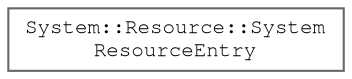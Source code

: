 digraph "Graphical Class Hierarchy"
{
 // LATEX_PDF_SIZE
  bgcolor="transparent";
  edge [fontname=FreeMono,fontsize=10,labelfontname=FreeMono,labelfontsize=10];
  node [fontname=FreeMono,fontsize=10,shape=box,height=0.2,width=0.4];
  rankdir="LR";
  Node0 [label="System::Resource::System\lResourceEntry",height=0.2,width=0.4,color="grey40", fillcolor="white", style="filled",URL="$struct_system_1_1_resource_1_1_system_resource_entry.html",tooltip=" "];
}
